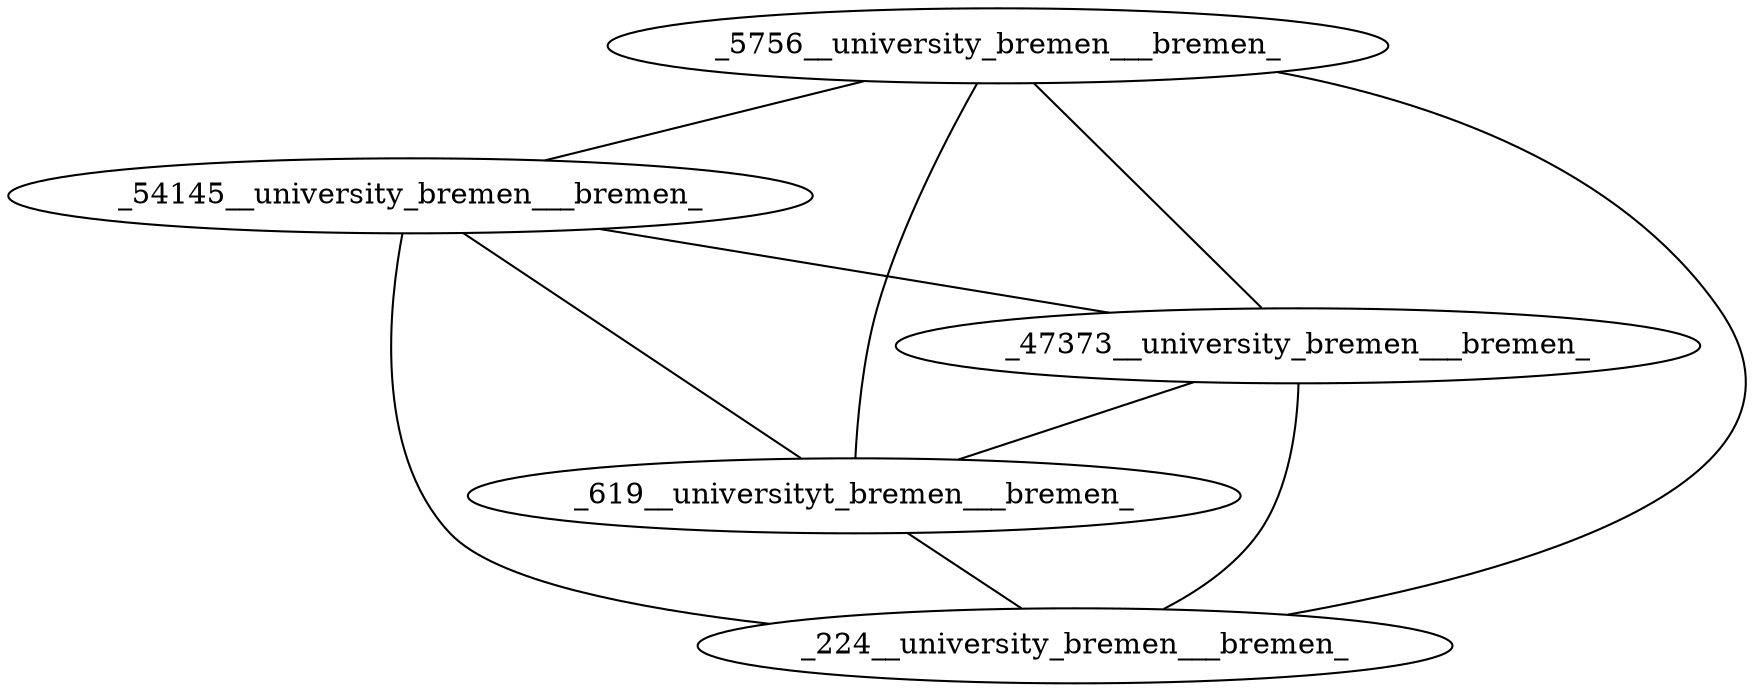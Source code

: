 graph {
_5756__university_bremen___bremen_ -- _54145__university_bremen___bremen_
_5756__university_bremen___bremen_ -- _47373__university_bremen___bremen_
_54145__university_bremen___bremen_ -- _224__university_bremen___bremen_
_54145__university_bremen___bremen_ -- _47373__university_bremen___bremen_
_619__universityt_bremen___bremen_ -- _224__university_bremen___bremen_
_47373__university_bremen___bremen_ -- _224__university_bremen___bremen_
_224__university_bremen___bremen_ -- _5756__university_bremen___bremen_
_54145__university_bremen___bremen_ -- _619__universityt_bremen___bremen_
_619__universityt_bremen___bremen_ -- _5756__university_bremen___bremen_
_47373__university_bremen___bremen_ -- _619__universityt_bremen___bremen_
}